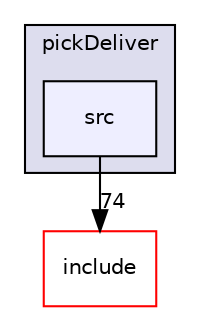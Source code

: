 digraph "/home/vicky/pgrouting/pgrouting/pgrouting/src/pickDeliver/src" {
  compound=true
  node [ fontsize="10", fontname="Helvetica"];
  edge [ labelfontsize="10", labelfontname="Helvetica"];
  subgraph clusterdir_e1e5aebfba040cfbae1d1213d15e41c3 {
    graph [ bgcolor="#ddddee", pencolor="black", label="pickDeliver" fontname="Helvetica", fontsize="10", URL="dir_e1e5aebfba040cfbae1d1213d15e41c3.html"]
  dir_24085d12740fb9ae479a2923b7dc06de [shape=box, label="src", style="filled", fillcolor="#eeeeff", pencolor="black", URL="dir_24085d12740fb9ae479a2923b7dc06de.html"];
  }
  dir_d44c64559bbebec7f509842c48db8b23 [shape=box label="include" fillcolor="white" style="filled" color="red" URL="dir_d44c64559bbebec7f509842c48db8b23.html"];
  dir_24085d12740fb9ae479a2923b7dc06de->dir_d44c64559bbebec7f509842c48db8b23 [headlabel="74", labeldistance=1.5 headhref="dir_000069_000000.html"];
}
